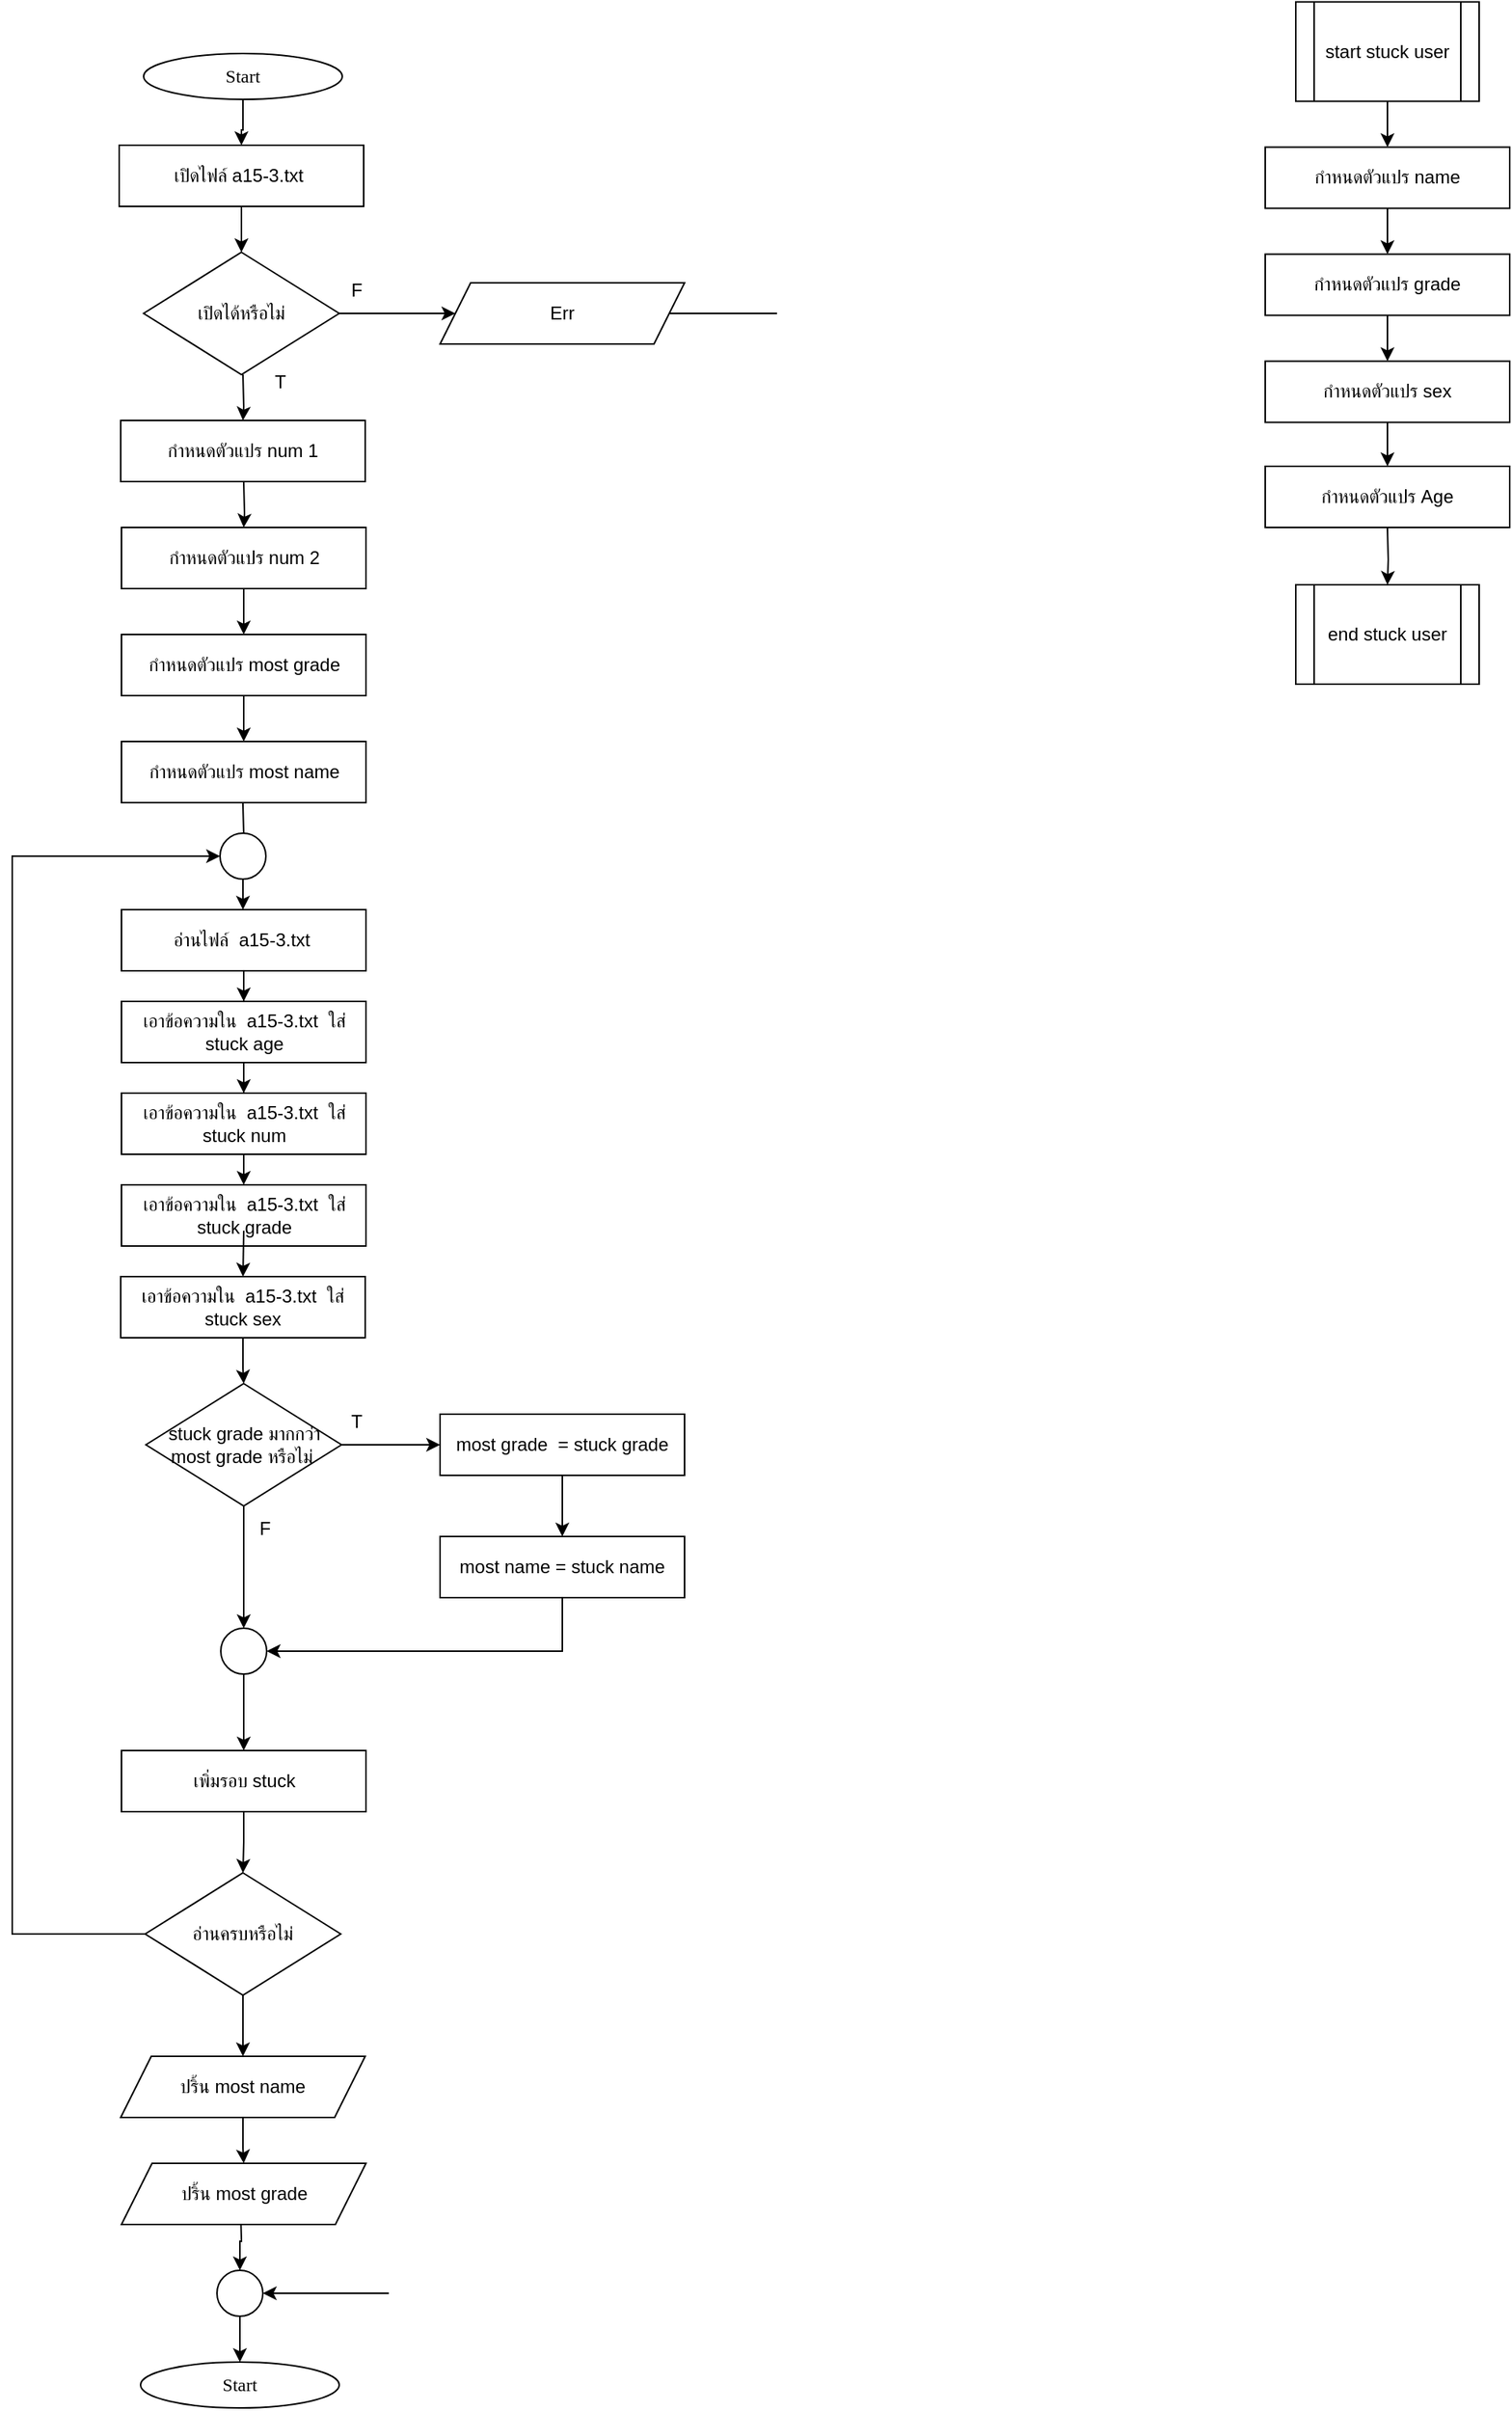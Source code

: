 <mxfile version="25.0.3">
  <diagram name="Page-1" id="tKeHDoJ6P9MjZUOdYm-5">
    <mxGraphModel dx="2339" dy="1907" grid="1" gridSize="10" guides="1" tooltips="1" connect="1" arrows="1" fold="1" page="1" pageScale="1" pageWidth="850" pageHeight="1100" math="0" shadow="0">
      <root>
        <mxCell id="0" />
        <mxCell id="1" parent="0" />
        <mxCell id="RB_fGYOwhIfE2NvK8vy9-2" value="" style="edgeStyle=orthogonalEdgeStyle;rounded=0;orthogonalLoop=1;jettySize=auto;html=1;" edge="1" parent="1" source="RB_fGYOwhIfE2NvK8vy9-3" target="RB_fGYOwhIfE2NvK8vy9-5">
          <mxGeometry relative="1" as="geometry" />
        </mxCell>
        <mxCell id="RB_fGYOwhIfE2NvK8vy9-3" value="&lt;font data-font-src=&quot;https://fonts.googleapis.com/css?family=Sarabun&quot; face=&quot;Sarabun&quot;&gt;Start&lt;/font&gt;" style="ellipse;whiteSpace=wrap;html=1;" vertex="1" parent="1">
          <mxGeometry x="-664.0" y="-1040" width="130" height="30" as="geometry" />
        </mxCell>
        <mxCell id="RB_fGYOwhIfE2NvK8vy9-4" value="" style="edgeStyle=orthogonalEdgeStyle;rounded=0;orthogonalLoop=1;jettySize=auto;html=1;" edge="1" parent="1" source="RB_fGYOwhIfE2NvK8vy9-5" target="RB_fGYOwhIfE2NvK8vy9-7">
          <mxGeometry relative="1" as="geometry" />
        </mxCell>
        <mxCell id="RB_fGYOwhIfE2NvK8vy9-5" value="เปิดไฟล์&amp;nbsp;a15-3.txt&amp;nbsp;&lt;span style=&quot;color: rgba(0, 0, 0, 0); font-family: monospace; font-size: 0px; text-align: start; text-wrap-mode: nowrap;&quot;&gt;%3CmxGraphModel%3E%3Croot%3E%3CmxCell%20id%3D%220%22%2F%3E%3CmxCell%20id%3D%221%22%20parent%3D%220%22%2F%3E%3CmxCell%20id%3D%222%22%20value%3D%22%E0%B8%81%E0%B8%B3%E0%B8%AB%E0%B8%99%E0%B8%94%E0%B8%95%E0%B8%B1%E0%B8%A7%E0%B9%81%E0%B8%9B%E0%B8%A3%20arr%22%20style%3D%22rounded%3D0%3BwhiteSpace%3Dwrap%3Bhtml%3D1%3B%22%20vertex%3D%221%22%20parent%3D%221%22%3E%3CmxGeometry%20x%3D%22-680%22%20y%3D%22-980%22%20width%3D%22160%22%20height%3D%2240%22%20as%3D%22geometry%22%2F%3E%3C%2FmxCell%3E%3C%2Froot%3E%3C%2FmxGraphModel%3E&lt;/span&gt;" style="rounded=0;whiteSpace=wrap;html=1;" vertex="1" parent="1">
          <mxGeometry x="-680" y="-980" width="160" height="40" as="geometry" />
        </mxCell>
        <mxCell id="RB_fGYOwhIfE2NvK8vy9-6" value="" style="edgeStyle=orthogonalEdgeStyle;rounded=0;orthogonalLoop=1;jettySize=auto;html=1;" edge="1" parent="1" source="RB_fGYOwhIfE2NvK8vy9-7" target="RB_fGYOwhIfE2NvK8vy9-13">
          <mxGeometry relative="1" as="geometry" />
        </mxCell>
        <mxCell id="RB_fGYOwhIfE2NvK8vy9-7" value="เปิดได้หรือไม่" style="rhombus;whiteSpace=wrap;html=1;" vertex="1" parent="1">
          <mxGeometry x="-664" y="-910" width="128" height="80" as="geometry" />
        </mxCell>
        <mxCell id="RB_fGYOwhIfE2NvK8vy9-8" value="" style="edgeStyle=orthogonalEdgeStyle;rounded=0;orthogonalLoop=1;jettySize=auto;html=1;" edge="1" parent="1" source="RB_fGYOwhIfE2NvK8vy9-9" target="RB_fGYOwhIfE2NvK8vy9-66">
          <mxGeometry relative="1" as="geometry" />
        </mxCell>
        <mxCell id="RB_fGYOwhIfE2NvK8vy9-9" value="อ่านไฟล์&amp;nbsp;&amp;nbsp;a15-3.txt&amp;nbsp;" style="rounded=0;whiteSpace=wrap;html=1;" vertex="1" parent="1">
          <mxGeometry x="-678.5" y="-480" width="160" height="40" as="geometry" />
        </mxCell>
        <mxCell id="RB_fGYOwhIfE2NvK8vy9-10" value="" style="edgeStyle=orthogonalEdgeStyle;rounded=0;orthogonalLoop=1;jettySize=auto;html=1;" edge="1" parent="1" source="RB_fGYOwhIfE2NvK8vy9-11">
          <mxGeometry relative="1" as="geometry">
            <mxPoint x="-598.48" y="-300" as="targetPoint" />
          </mxGeometry>
        </mxCell>
        <mxCell id="RB_fGYOwhIfE2NvK8vy9-11" value="เอาข้อความใน&amp;nbsp;&amp;nbsp;a15-3.txt&amp;nbsp; ใส่ stuck num" style="rounded=0;whiteSpace=wrap;html=1;" vertex="1" parent="1">
          <mxGeometry x="-678.5" y="-360" width="160" height="40" as="geometry" />
        </mxCell>
        <mxCell id="RB_fGYOwhIfE2NvK8vy9-12" style="edgeStyle=orthogonalEdgeStyle;rounded=0;orthogonalLoop=1;jettySize=auto;html=1;entryX=1;entryY=0.5;entryDx=0;entryDy=0;" edge="1" parent="1" source="RB_fGYOwhIfE2NvK8vy9-13" target="RB_fGYOwhIfE2NvK8vy9-16">
          <mxGeometry relative="1" as="geometry">
            <Array as="points">
              <mxPoint x="-230" y="-870" />
              <mxPoint x="-230" y="425" />
            </Array>
          </mxGeometry>
        </mxCell>
        <mxCell id="RB_fGYOwhIfE2NvK8vy9-13" value="Err" style="rounded=0;whiteSpace=wrap;html=1;shape=parallelogram;perimeter=parallelogramPerimeter;fixedSize=1;" vertex="1" parent="1">
          <mxGeometry x="-470" y="-890" width="160" height="40" as="geometry" />
        </mxCell>
        <mxCell id="RB_fGYOwhIfE2NvK8vy9-14" value="&lt;font data-font-src=&quot;https://fonts.googleapis.com/css?family=Sarabun&quot; face=&quot;Sarabun&quot;&gt;Start&lt;/font&gt;" style="ellipse;whiteSpace=wrap;html=1;" vertex="1" parent="1">
          <mxGeometry x="-666.0" y="470" width="130" height="30" as="geometry" />
        </mxCell>
        <mxCell id="RB_fGYOwhIfE2NvK8vy9-15" value="" style="edgeStyle=orthogonalEdgeStyle;rounded=0;orthogonalLoop=1;jettySize=auto;html=1;" edge="1" parent="1" source="RB_fGYOwhIfE2NvK8vy9-16">
          <mxGeometry relative="1" as="geometry">
            <mxPoint x="-601.0" y="470" as="targetPoint" />
          </mxGeometry>
        </mxCell>
        <mxCell id="RB_fGYOwhIfE2NvK8vy9-16" value="" style="ellipse;whiteSpace=wrap;html=1;aspect=fixed;" vertex="1" parent="1">
          <mxGeometry x="-616" y="410" width="30" height="30" as="geometry" />
        </mxCell>
        <mxCell id="RB_fGYOwhIfE2NvK8vy9-17" value="" style="edgeStyle=orthogonalEdgeStyle;rounded=0;orthogonalLoop=1;jettySize=auto;html=1;" edge="1" parent="1" target="RB_fGYOwhIfE2NvK8vy9-18">
          <mxGeometry relative="1" as="geometry">
            <mxPoint x="-599" y="-830" as="sourcePoint" />
          </mxGeometry>
        </mxCell>
        <mxCell id="RB_fGYOwhIfE2NvK8vy9-18" value="กำหนดตัวแปร num 1" style="rounded=0;whiteSpace=wrap;html=1;" vertex="1" parent="1">
          <mxGeometry x="-679" y="-800" width="160" height="40" as="geometry" />
        </mxCell>
        <mxCell id="RB_fGYOwhIfE2NvK8vy9-19" value="" style="edgeStyle=orthogonalEdgeStyle;rounded=0;orthogonalLoop=1;jettySize=auto;html=1;" edge="1" parent="1" target="RB_fGYOwhIfE2NvK8vy9-22">
          <mxGeometry relative="1" as="geometry">
            <mxPoint x="-598.5" y="-760" as="sourcePoint" />
          </mxGeometry>
        </mxCell>
        <mxCell id="RB_fGYOwhIfE2NvK8vy9-20" value="" style="edgeStyle=orthogonalEdgeStyle;rounded=0;orthogonalLoop=1;jettySize=auto;html=1;" edge="1" parent="1" target="RB_fGYOwhIfE2NvK8vy9-27">
          <mxGeometry relative="1" as="geometry">
            <mxPoint x="-599.038" y="-550" as="sourcePoint" />
          </mxGeometry>
        </mxCell>
        <mxCell id="RB_fGYOwhIfE2NvK8vy9-21" value="" style="edgeStyle=orthogonalEdgeStyle;rounded=0;orthogonalLoop=1;jettySize=auto;html=1;" edge="1" parent="1" source="RB_fGYOwhIfE2NvK8vy9-22" target="RB_fGYOwhIfE2NvK8vy9-32">
          <mxGeometry relative="1" as="geometry" />
        </mxCell>
        <mxCell id="RB_fGYOwhIfE2NvK8vy9-22" value="กำหนดตัวแปร num 2" style="rounded=0;whiteSpace=wrap;html=1;" vertex="1" parent="1">
          <mxGeometry x="-678.5" y="-730" width="160" height="40" as="geometry" />
        </mxCell>
        <mxCell id="RB_fGYOwhIfE2NvK8vy9-23" style="edgeStyle=orthogonalEdgeStyle;rounded=0;orthogonalLoop=1;jettySize=auto;html=1;entryX=0;entryY=0.5;entryDx=0;entryDy=0;" edge="1" parent="1" source="RB_fGYOwhIfE2NvK8vy9-25" target="RB_fGYOwhIfE2NvK8vy9-27">
          <mxGeometry relative="1" as="geometry">
            <Array as="points">
              <mxPoint x="-750" y="190" />
              <mxPoint x="-750" y="-515" />
            </Array>
          </mxGeometry>
        </mxCell>
        <mxCell id="RB_fGYOwhIfE2NvK8vy9-24" value="" style="edgeStyle=orthogonalEdgeStyle;rounded=0;orthogonalLoop=1;jettySize=auto;html=1;" edge="1" parent="1" source="RB_fGYOwhIfE2NvK8vy9-25" target="RB_fGYOwhIfE2NvK8vy9-62">
          <mxGeometry relative="1" as="geometry" />
        </mxCell>
        <mxCell id="RB_fGYOwhIfE2NvK8vy9-25" value="อ่านครบหรือไม่" style="rhombus;whiteSpace=wrap;html=1;" vertex="1" parent="1">
          <mxGeometry x="-663" y="150" width="128" height="80" as="geometry" />
        </mxCell>
        <mxCell id="RB_fGYOwhIfE2NvK8vy9-26" value="" style="edgeStyle=orthogonalEdgeStyle;rounded=0;orthogonalLoop=1;jettySize=auto;html=1;" edge="1" parent="1" source="RB_fGYOwhIfE2NvK8vy9-27" target="RB_fGYOwhIfE2NvK8vy9-9">
          <mxGeometry relative="1" as="geometry" />
        </mxCell>
        <mxCell id="RB_fGYOwhIfE2NvK8vy9-27" value="" style="ellipse;whiteSpace=wrap;html=1;aspect=fixed;" vertex="1" parent="1">
          <mxGeometry x="-614" y="-530" width="30" height="30" as="geometry" />
        </mxCell>
        <mxCell id="RB_fGYOwhIfE2NvK8vy9-28" value="T" style="text;html=1;align=center;verticalAlign=middle;resizable=0;points=[];autosize=1;strokeColor=none;fillColor=none;" vertex="1" parent="1">
          <mxGeometry x="-590" y="-840" width="30" height="30" as="geometry" />
        </mxCell>
        <mxCell id="RB_fGYOwhIfE2NvK8vy9-29" value="F" style="text;html=1;align=center;verticalAlign=middle;resizable=0;points=[];autosize=1;strokeColor=none;fillColor=none;" vertex="1" parent="1">
          <mxGeometry x="-540" y="-900" width="30" height="30" as="geometry" />
        </mxCell>
        <mxCell id="RB_fGYOwhIfE2NvK8vy9-30" value="" style="edgeStyle=orthogonalEdgeStyle;rounded=0;orthogonalLoop=1;jettySize=auto;html=1;" edge="1" parent="1" target="RB_fGYOwhIfE2NvK8vy9-16">
          <mxGeometry relative="1" as="geometry">
            <mxPoint x="-600.545" y="370.0" as="sourcePoint" />
          </mxGeometry>
        </mxCell>
        <mxCell id="RB_fGYOwhIfE2NvK8vy9-31" value="" style="edgeStyle=orthogonalEdgeStyle;rounded=0;orthogonalLoop=1;jettySize=auto;html=1;" edge="1" parent="1" source="RB_fGYOwhIfE2NvK8vy9-32" target="RB_fGYOwhIfE2NvK8vy9-43">
          <mxGeometry relative="1" as="geometry" />
        </mxCell>
        <mxCell id="RB_fGYOwhIfE2NvK8vy9-32" value="กำหนดตัวแปร most grade" style="rounded=0;whiteSpace=wrap;html=1;" vertex="1" parent="1">
          <mxGeometry x="-678.5" y="-660" width="160" height="40" as="geometry" />
        </mxCell>
        <mxCell id="RB_fGYOwhIfE2NvK8vy9-33" value="" style="edgeStyle=orthogonalEdgeStyle;rounded=0;orthogonalLoop=1;jettySize=auto;html=1;" edge="1" parent="1" source="RB_fGYOwhIfE2NvK8vy9-34" target="RB_fGYOwhIfE2NvK8vy9-36">
          <mxGeometry relative="1" as="geometry" />
        </mxCell>
        <mxCell id="RB_fGYOwhIfE2NvK8vy9-34" value="start stuck user" style="shape=process;whiteSpace=wrap;html=1;backgroundOutline=1;" vertex="1" parent="1">
          <mxGeometry x="90" y="-1073.75" width="120" height="65" as="geometry" />
        </mxCell>
        <mxCell id="RB_fGYOwhIfE2NvK8vy9-35" value="" style="edgeStyle=orthogonalEdgeStyle;rounded=0;orthogonalLoop=1;jettySize=auto;html=1;" edge="1" parent="1" source="RB_fGYOwhIfE2NvK8vy9-36" target="RB_fGYOwhIfE2NvK8vy9-38">
          <mxGeometry relative="1" as="geometry" />
        </mxCell>
        <mxCell id="RB_fGYOwhIfE2NvK8vy9-36" value="กำหนดตัวแปร name" style="rounded=0;whiteSpace=wrap;html=1;" vertex="1" parent="1">
          <mxGeometry x="70" y="-978.75" width="160" height="40" as="geometry" />
        </mxCell>
        <mxCell id="RB_fGYOwhIfE2NvK8vy9-37" value="" style="edgeStyle=orthogonalEdgeStyle;rounded=0;orthogonalLoop=1;jettySize=auto;html=1;" edge="1" parent="1" source="RB_fGYOwhIfE2NvK8vy9-38" target="RB_fGYOwhIfE2NvK8vy9-41">
          <mxGeometry relative="1" as="geometry" />
        </mxCell>
        <mxCell id="RB_fGYOwhIfE2NvK8vy9-38" value="กำหนดตัวแปร grade" style="rounded=0;whiteSpace=wrap;html=1;" vertex="1" parent="1">
          <mxGeometry x="70" y="-908.75" width="160" height="40" as="geometry" />
        </mxCell>
        <mxCell id="RB_fGYOwhIfE2NvK8vy9-39" value="" style="edgeStyle=orthogonalEdgeStyle;rounded=0;orthogonalLoop=1;jettySize=auto;html=1;" edge="1" parent="1" target="RB_fGYOwhIfE2NvK8vy9-42">
          <mxGeometry relative="1" as="geometry">
            <mxPoint x="149.966" y="-730" as="sourcePoint" />
          </mxGeometry>
        </mxCell>
        <mxCell id="RB_fGYOwhIfE2NvK8vy9-40" value="" style="edgeStyle=orthogonalEdgeStyle;rounded=0;orthogonalLoop=1;jettySize=auto;html=1;" edge="1" parent="1" source="RB_fGYOwhIfE2NvK8vy9-41" target="RB_fGYOwhIfE2NvK8vy9-64">
          <mxGeometry relative="1" as="geometry" />
        </mxCell>
        <mxCell id="RB_fGYOwhIfE2NvK8vy9-41" value="กำหนดตัวแปร sex" style="rounded=0;whiteSpace=wrap;html=1;" vertex="1" parent="1">
          <mxGeometry x="70" y="-838.75" width="160" height="40" as="geometry" />
        </mxCell>
        <mxCell id="RB_fGYOwhIfE2NvK8vy9-42" value="end stuck user" style="shape=process;whiteSpace=wrap;html=1;backgroundOutline=1;" vertex="1" parent="1">
          <mxGeometry x="90" y="-692.5" width="120" height="65" as="geometry" />
        </mxCell>
        <mxCell id="RB_fGYOwhIfE2NvK8vy9-43" value="กำหนดตัวแปร most name" style="rounded=0;whiteSpace=wrap;html=1;" vertex="1" parent="1">
          <mxGeometry x="-678.5" y="-590" width="160" height="40" as="geometry" />
        </mxCell>
        <mxCell id="RB_fGYOwhIfE2NvK8vy9-44" value="เอาข้อความใน&amp;nbsp;&amp;nbsp;a15-3.txt&amp;nbsp; ใส่ stuck grade" style="rounded=0;whiteSpace=wrap;html=1;" vertex="1" parent="1">
          <mxGeometry x="-678.5" y="-300" width="160" height="40" as="geometry" />
        </mxCell>
        <mxCell id="RB_fGYOwhIfE2NvK8vy9-45" value="" style="edgeStyle=orthogonalEdgeStyle;rounded=0;orthogonalLoop=1;jettySize=auto;html=1;" edge="1" parent="1">
          <mxGeometry relative="1" as="geometry">
            <mxPoint x="-598.5" y="-270" as="sourcePoint" />
            <mxPoint x="-598.98" y="-240" as="targetPoint" />
          </mxGeometry>
        </mxCell>
        <mxCell id="RB_fGYOwhIfE2NvK8vy9-46" value="" style="edgeStyle=orthogonalEdgeStyle;rounded=0;orthogonalLoop=1;jettySize=auto;html=1;" edge="1" parent="1" source="RB_fGYOwhIfE2NvK8vy9-47" target="RB_fGYOwhIfE2NvK8vy9-50">
          <mxGeometry relative="1" as="geometry" />
        </mxCell>
        <mxCell id="RB_fGYOwhIfE2NvK8vy9-47" value="เอาข้อความใน&amp;nbsp;&amp;nbsp;a15-3.txt&amp;nbsp; ใส่ stuck sex" style="rounded=0;whiteSpace=wrap;html=1;" vertex="1" parent="1">
          <mxGeometry x="-679" y="-240" width="160" height="40" as="geometry" />
        </mxCell>
        <mxCell id="RB_fGYOwhIfE2NvK8vy9-48" value="" style="edgeStyle=orthogonalEdgeStyle;rounded=0;orthogonalLoop=1;jettySize=auto;html=1;" edge="1" parent="1" source="RB_fGYOwhIfE2NvK8vy9-50" target="RB_fGYOwhIfE2NvK8vy9-52">
          <mxGeometry relative="1" as="geometry" />
        </mxCell>
        <mxCell id="RB_fGYOwhIfE2NvK8vy9-49" value="" style="edgeStyle=orthogonalEdgeStyle;rounded=0;orthogonalLoop=1;jettySize=auto;html=1;" edge="1" parent="1" source="RB_fGYOwhIfE2NvK8vy9-50" target="RB_fGYOwhIfE2NvK8vy9-58">
          <mxGeometry relative="1" as="geometry" />
        </mxCell>
        <mxCell id="RB_fGYOwhIfE2NvK8vy9-50" value="stuck grade มากกว่า&lt;br&gt;&lt;div&gt;&lt;span style=&quot;background-color: initial;&quot;&gt;most grade หรือไม่&lt;/span&gt;&amp;nbsp;&lt;/div&gt;" style="rhombus;whiteSpace=wrap;html=1;" vertex="1" parent="1">
          <mxGeometry x="-662.5" y="-170" width="128" height="80" as="geometry" />
        </mxCell>
        <mxCell id="RB_fGYOwhIfE2NvK8vy9-51" value="" style="edgeStyle=orthogonalEdgeStyle;rounded=0;orthogonalLoop=1;jettySize=auto;html=1;" edge="1" parent="1" source="RB_fGYOwhIfE2NvK8vy9-52" target="RB_fGYOwhIfE2NvK8vy9-54">
          <mxGeometry relative="1" as="geometry" />
        </mxCell>
        <mxCell id="RB_fGYOwhIfE2NvK8vy9-52" value="most grade&amp;nbsp; = stuck grade" style="rounded=0;whiteSpace=wrap;html=1;" vertex="1" parent="1">
          <mxGeometry x="-470" y="-150" width="160" height="40" as="geometry" />
        </mxCell>
        <mxCell id="RB_fGYOwhIfE2NvK8vy9-53" style="edgeStyle=orthogonalEdgeStyle;rounded=0;orthogonalLoop=1;jettySize=auto;html=1;entryX=1;entryY=0.5;entryDx=0;entryDy=0;" edge="1" parent="1" source="RB_fGYOwhIfE2NvK8vy9-54" target="RB_fGYOwhIfE2NvK8vy9-58">
          <mxGeometry relative="1" as="geometry">
            <Array as="points">
              <mxPoint x="-390" y="5" />
            </Array>
          </mxGeometry>
        </mxCell>
        <mxCell id="RB_fGYOwhIfE2NvK8vy9-54" value="most name = stuck name" style="rounded=0;whiteSpace=wrap;html=1;" vertex="1" parent="1">
          <mxGeometry x="-470" y="-70" width="160" height="40" as="geometry" />
        </mxCell>
        <mxCell id="RB_fGYOwhIfE2NvK8vy9-55" value="" style="edgeStyle=orthogonalEdgeStyle;rounded=0;orthogonalLoop=1;jettySize=auto;html=1;" edge="1" parent="1" source="RB_fGYOwhIfE2NvK8vy9-56" target="RB_fGYOwhIfE2NvK8vy9-25">
          <mxGeometry relative="1" as="geometry" />
        </mxCell>
        <mxCell id="RB_fGYOwhIfE2NvK8vy9-56" value="เพิ่มรอบ stuck" style="rounded=0;whiteSpace=wrap;html=1;" vertex="1" parent="1">
          <mxGeometry x="-678.5" y="70" width="160" height="40" as="geometry" />
        </mxCell>
        <mxCell id="RB_fGYOwhIfE2NvK8vy9-57" value="" style="edgeStyle=orthogonalEdgeStyle;rounded=0;orthogonalLoop=1;jettySize=auto;html=1;" edge="1" parent="1" source="RB_fGYOwhIfE2NvK8vy9-58" target="RB_fGYOwhIfE2NvK8vy9-56">
          <mxGeometry relative="1" as="geometry" />
        </mxCell>
        <mxCell id="RB_fGYOwhIfE2NvK8vy9-58" value="" style="ellipse;whiteSpace=wrap;html=1;aspect=fixed;" vertex="1" parent="1">
          <mxGeometry x="-613.5" y="-10" width="30" height="30" as="geometry" />
        </mxCell>
        <mxCell id="RB_fGYOwhIfE2NvK8vy9-59" value="T" style="text;html=1;align=center;verticalAlign=middle;resizable=0;points=[];autosize=1;strokeColor=none;fillColor=none;" vertex="1" parent="1">
          <mxGeometry x="-540" y="-160" width="30" height="30" as="geometry" />
        </mxCell>
        <mxCell id="RB_fGYOwhIfE2NvK8vy9-60" value="F" style="text;html=1;align=center;verticalAlign=middle;resizable=0;points=[];autosize=1;strokeColor=none;fillColor=none;" vertex="1" parent="1">
          <mxGeometry x="-600" y="-90" width="30" height="30" as="geometry" />
        </mxCell>
        <mxCell id="RB_fGYOwhIfE2NvK8vy9-61" value="" style="edgeStyle=orthogonalEdgeStyle;rounded=0;orthogonalLoop=1;jettySize=auto;html=1;" edge="1" parent="1" source="RB_fGYOwhIfE2NvK8vy9-62" target="RB_fGYOwhIfE2NvK8vy9-63">
          <mxGeometry relative="1" as="geometry" />
        </mxCell>
        <mxCell id="RB_fGYOwhIfE2NvK8vy9-62" value="ปริ้น most name" style="rounded=0;whiteSpace=wrap;html=1;shape=parallelogram;perimeter=parallelogramPerimeter;fixedSize=1;" vertex="1" parent="1">
          <mxGeometry x="-679" y="270" width="160" height="40" as="geometry" />
        </mxCell>
        <mxCell id="RB_fGYOwhIfE2NvK8vy9-63" value="ปริ้น most grade" style="rounded=0;whiteSpace=wrap;html=1;shape=parallelogram;perimeter=parallelogramPerimeter;fixedSize=1;" vertex="1" parent="1">
          <mxGeometry x="-678.5" y="340" width="160" height="40" as="geometry" />
        </mxCell>
        <mxCell id="RB_fGYOwhIfE2NvK8vy9-64" value="กำหนดตัวแปร Age" style="rounded=0;whiteSpace=wrap;html=1;" vertex="1" parent="1">
          <mxGeometry x="70" y="-770" width="160" height="40" as="geometry" />
        </mxCell>
        <mxCell id="RB_fGYOwhIfE2NvK8vy9-65" style="edgeStyle=orthogonalEdgeStyle;rounded=0;orthogonalLoop=1;jettySize=auto;html=1;entryX=0.5;entryY=0;entryDx=0;entryDy=0;" edge="1" parent="1" source="RB_fGYOwhIfE2NvK8vy9-66" target="RB_fGYOwhIfE2NvK8vy9-11">
          <mxGeometry relative="1" as="geometry" />
        </mxCell>
        <mxCell id="RB_fGYOwhIfE2NvK8vy9-66" value="เอาข้อความใน&amp;nbsp;&amp;nbsp;a15-3.txt&amp;nbsp; ใส่ stuck age" style="rounded=0;whiteSpace=wrap;html=1;" vertex="1" parent="1">
          <mxGeometry x="-678.5" y="-420" width="160" height="40" as="geometry" />
        </mxCell>
      </root>
    </mxGraphModel>
  </diagram>
</mxfile>
